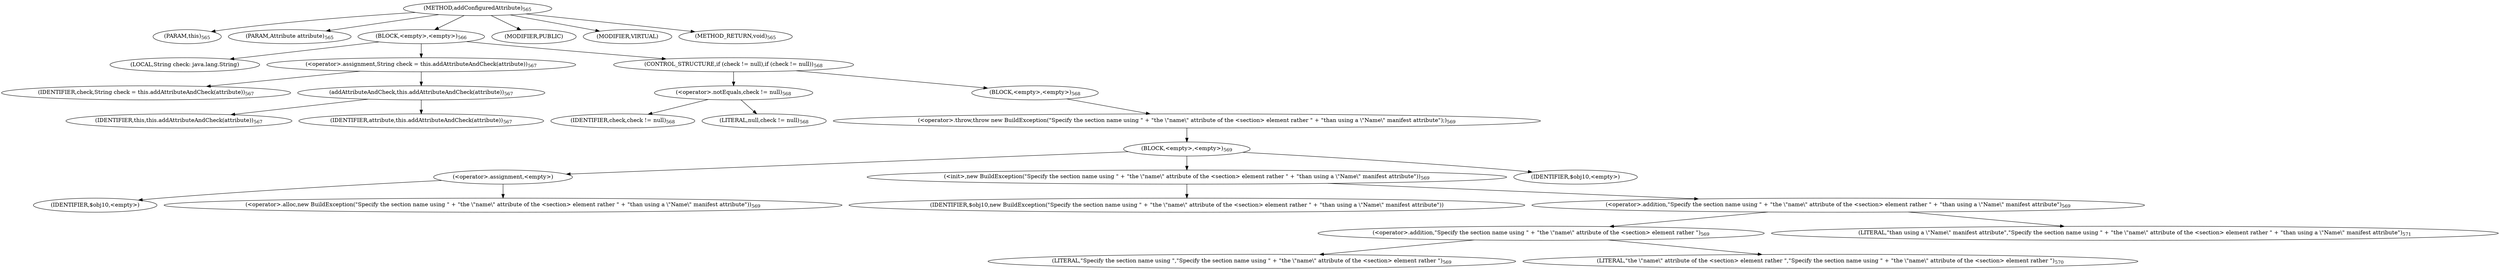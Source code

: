 digraph "addConfiguredAttribute" {  
"1083" [label = <(METHOD,addConfiguredAttribute)<SUB>565</SUB>> ]
"65" [label = <(PARAM,this)<SUB>565</SUB>> ]
"1084" [label = <(PARAM,Attribute attribute)<SUB>565</SUB>> ]
"1085" [label = <(BLOCK,&lt;empty&gt;,&lt;empty&gt;)<SUB>566</SUB>> ]
"1086" [label = <(LOCAL,String check: java.lang.String)> ]
"1087" [label = <(&lt;operator&gt;.assignment,String check = this.addAttributeAndCheck(attribute))<SUB>567</SUB>> ]
"1088" [label = <(IDENTIFIER,check,String check = this.addAttributeAndCheck(attribute))<SUB>567</SUB>> ]
"1089" [label = <(addAttributeAndCheck,this.addAttributeAndCheck(attribute))<SUB>567</SUB>> ]
"64" [label = <(IDENTIFIER,this,this.addAttributeAndCheck(attribute))<SUB>567</SUB>> ]
"1090" [label = <(IDENTIFIER,attribute,this.addAttributeAndCheck(attribute))<SUB>567</SUB>> ]
"1091" [label = <(CONTROL_STRUCTURE,if (check != null),if (check != null))<SUB>568</SUB>> ]
"1092" [label = <(&lt;operator&gt;.notEquals,check != null)<SUB>568</SUB>> ]
"1093" [label = <(IDENTIFIER,check,check != null)<SUB>568</SUB>> ]
"1094" [label = <(LITERAL,null,check != null)<SUB>568</SUB>> ]
"1095" [label = <(BLOCK,&lt;empty&gt;,&lt;empty&gt;)<SUB>568</SUB>> ]
"1096" [label = <(&lt;operator&gt;.throw,throw new BuildException(&quot;Specify the section name using &quot; + &quot;the \&quot;name\&quot; attribute of the &lt;section&gt; element rather &quot; + &quot;than using a \&quot;Name\&quot; manifest attribute&quot;);)<SUB>569</SUB>> ]
"1097" [label = <(BLOCK,&lt;empty&gt;,&lt;empty&gt;)<SUB>569</SUB>> ]
"1098" [label = <(&lt;operator&gt;.assignment,&lt;empty&gt;)> ]
"1099" [label = <(IDENTIFIER,$obj10,&lt;empty&gt;)> ]
"1100" [label = <(&lt;operator&gt;.alloc,new BuildException(&quot;Specify the section name using &quot; + &quot;the \&quot;name\&quot; attribute of the &lt;section&gt; element rather &quot; + &quot;than using a \&quot;Name\&quot; manifest attribute&quot;))<SUB>569</SUB>> ]
"1101" [label = <(&lt;init&gt;,new BuildException(&quot;Specify the section name using &quot; + &quot;the \&quot;name\&quot; attribute of the &lt;section&gt; element rather &quot; + &quot;than using a \&quot;Name\&quot; manifest attribute&quot;))<SUB>569</SUB>> ]
"1102" [label = <(IDENTIFIER,$obj10,new BuildException(&quot;Specify the section name using &quot; + &quot;the \&quot;name\&quot; attribute of the &lt;section&gt; element rather &quot; + &quot;than using a \&quot;Name\&quot; manifest attribute&quot;))> ]
"1103" [label = <(&lt;operator&gt;.addition,&quot;Specify the section name using &quot; + &quot;the \&quot;name\&quot; attribute of the &lt;section&gt; element rather &quot; + &quot;than using a \&quot;Name\&quot; manifest attribute&quot;)<SUB>569</SUB>> ]
"1104" [label = <(&lt;operator&gt;.addition,&quot;Specify the section name using &quot; + &quot;the \&quot;name\&quot; attribute of the &lt;section&gt; element rather &quot;)<SUB>569</SUB>> ]
"1105" [label = <(LITERAL,&quot;Specify the section name using &quot;,&quot;Specify the section name using &quot; + &quot;the \&quot;name\&quot; attribute of the &lt;section&gt; element rather &quot;)<SUB>569</SUB>> ]
"1106" [label = <(LITERAL,&quot;the \&quot;name\&quot; attribute of the &lt;section&gt; element rather &quot;,&quot;Specify the section name using &quot; + &quot;the \&quot;name\&quot; attribute of the &lt;section&gt; element rather &quot;)<SUB>570</SUB>> ]
"1107" [label = <(LITERAL,&quot;than using a \&quot;Name\&quot; manifest attribute&quot;,&quot;Specify the section name using &quot; + &quot;the \&quot;name\&quot; attribute of the &lt;section&gt; element rather &quot; + &quot;than using a \&quot;Name\&quot; manifest attribute&quot;)<SUB>571</SUB>> ]
"1108" [label = <(IDENTIFIER,$obj10,&lt;empty&gt;)> ]
"1109" [label = <(MODIFIER,PUBLIC)> ]
"1110" [label = <(MODIFIER,VIRTUAL)> ]
"1111" [label = <(METHOD_RETURN,void)<SUB>565</SUB>> ]
  "1083" -> "65" 
  "1083" -> "1084" 
  "1083" -> "1085" 
  "1083" -> "1109" 
  "1083" -> "1110" 
  "1083" -> "1111" 
  "1085" -> "1086" 
  "1085" -> "1087" 
  "1085" -> "1091" 
  "1087" -> "1088" 
  "1087" -> "1089" 
  "1089" -> "64" 
  "1089" -> "1090" 
  "1091" -> "1092" 
  "1091" -> "1095" 
  "1092" -> "1093" 
  "1092" -> "1094" 
  "1095" -> "1096" 
  "1096" -> "1097" 
  "1097" -> "1098" 
  "1097" -> "1101" 
  "1097" -> "1108" 
  "1098" -> "1099" 
  "1098" -> "1100" 
  "1101" -> "1102" 
  "1101" -> "1103" 
  "1103" -> "1104" 
  "1103" -> "1107" 
  "1104" -> "1105" 
  "1104" -> "1106" 
}
